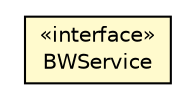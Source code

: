#!/usr/local/bin/dot
#
# Class diagram 
# Generated by UMLGraph version R5_6-24-gf6e263 (http://www.umlgraph.org/)
#

digraph G {
	edge [fontname="Helvetica",fontsize=10,labelfontname="Helvetica",labelfontsize=10];
	node [fontname="Helvetica",fontsize=10,shape=plaintext];
	nodesep=0.25;
	ranksep=0.5;
	// fr.fastconnect.factory.tibco.bw.maven.bwengine.BWService
	c1808 [label=<<table title="fr.fastconnect.factory.tibco.bw.maven.bwengine.BWService" border="0" cellborder="1" cellspacing="0" cellpadding="2" port="p" bgcolor="lemonChiffon" href="./BWService.html">
		<tr><td><table border="0" cellspacing="0" cellpadding="1">
<tr><td align="center" balign="center"> &#171;interface&#187; </td></tr>
<tr><td align="center" balign="center"> BWService </td></tr>
		</table></td></tr>
		</table>>, URL="./BWService.html", fontname="Helvetica", fontcolor="black", fontsize=10.0];
}

